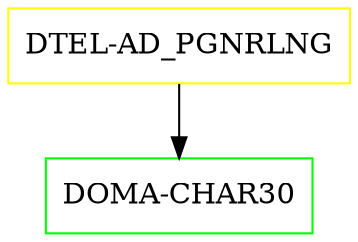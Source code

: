 digraph G {
  "DTEL-AD_PGNRLNG" [shape=box,color=yellow];
  "DOMA-CHAR30" [shape=box,color=green,URL="./DOMA_CHAR30.html"];
  "DTEL-AD_PGNRLNG" -> "DOMA-CHAR30";
}
